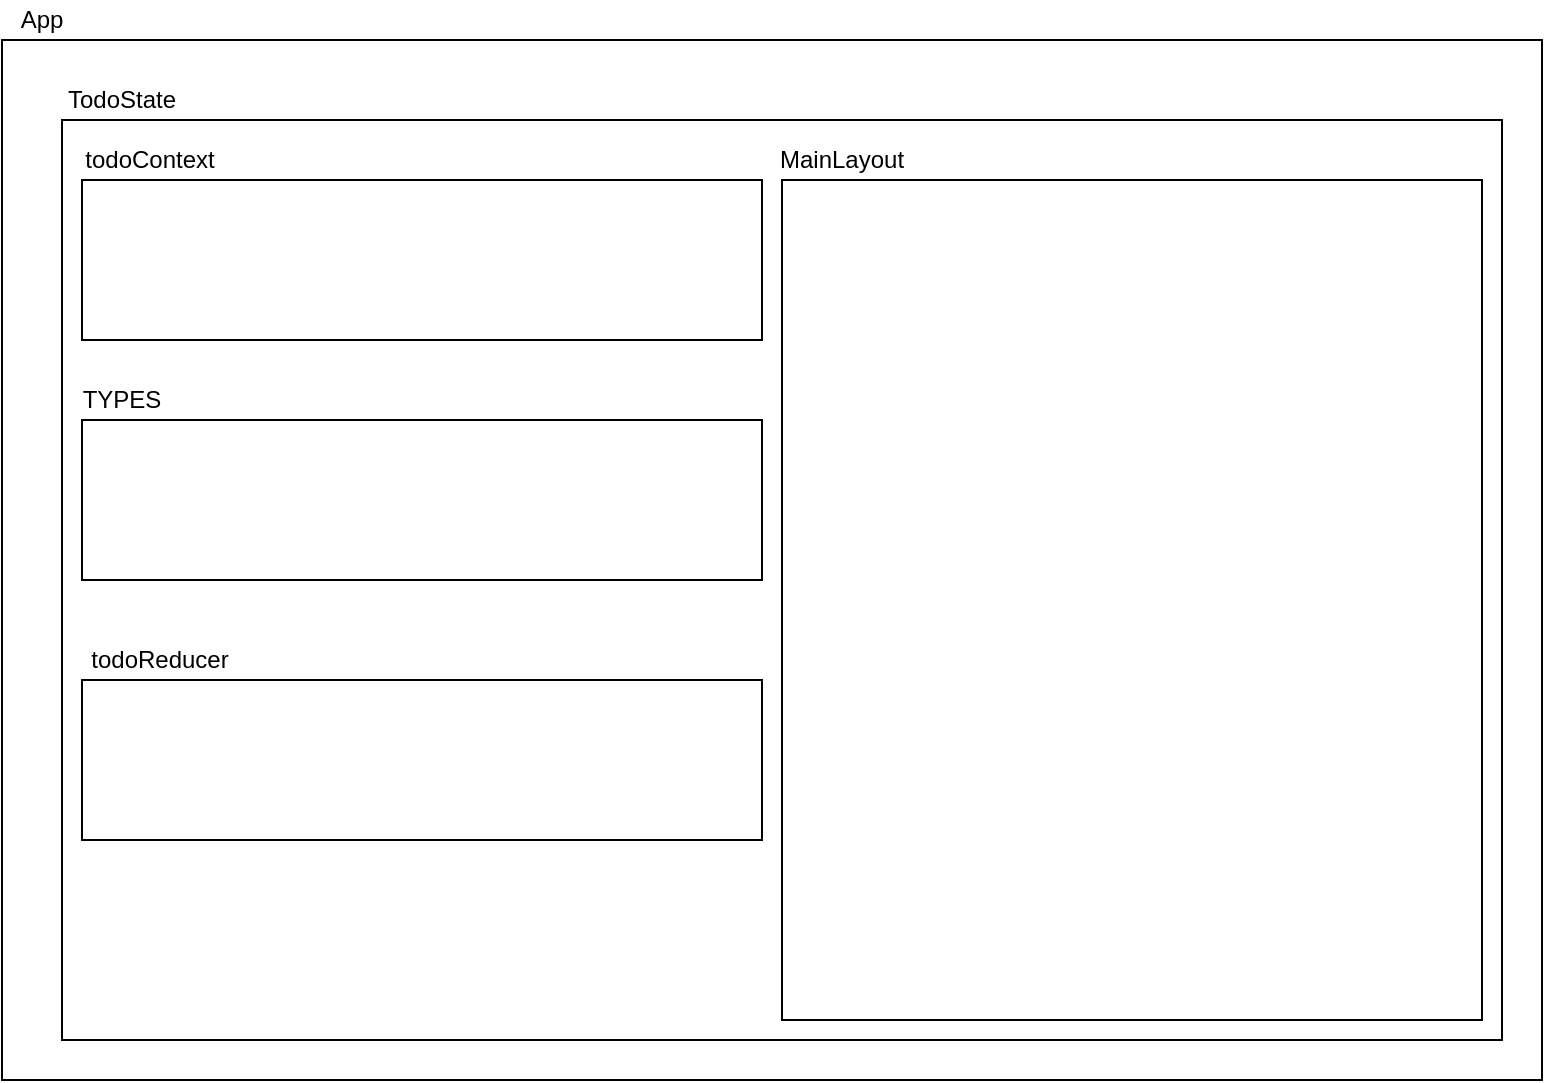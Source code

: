 <mxfile version="12.9.9" type="device"><diagram id="V08_wc3P0QRgI4VvILbZ" name="Page-1"><mxGraphModel dx="1106" dy="877" grid="1" gridSize="10" guides="1" tooltips="1" connect="1" arrows="1" fold="1" page="1" pageScale="1" pageWidth="827" pageHeight="1169" math="0" shadow="0"><root><mxCell id="0"/><mxCell id="1" parent="0"/><mxCell id="g8bbZauGZOwiZimV6a4j-1" value="" style="rounded=0;whiteSpace=wrap;html=1;" vertex="1" parent="1"><mxGeometry x="20" y="50" width="770" height="520" as="geometry"/></mxCell><mxCell id="g8bbZauGZOwiZimV6a4j-2" value="App" style="text;html=1;strokeColor=none;fillColor=none;align=center;verticalAlign=middle;whiteSpace=wrap;rounded=0;" vertex="1" parent="1"><mxGeometry x="20" y="30" width="40" height="20" as="geometry"/></mxCell><mxCell id="g8bbZauGZOwiZimV6a4j-3" value="" style="rounded=0;whiteSpace=wrap;html=1;" vertex="1" parent="1"><mxGeometry x="50" y="90" width="720" height="460" as="geometry"/></mxCell><mxCell id="g8bbZauGZOwiZimV6a4j-4" value="TodoState" style="text;html=1;strokeColor=none;fillColor=none;align=center;verticalAlign=middle;whiteSpace=wrap;rounded=0;" vertex="1" parent="1"><mxGeometry x="60" y="70" width="40" height="20" as="geometry"/></mxCell><mxCell id="g8bbZauGZOwiZimV6a4j-5" value="" style="rounded=0;whiteSpace=wrap;html=1;" vertex="1" parent="1"><mxGeometry x="410" y="120" width="350" height="420" as="geometry"/></mxCell><mxCell id="g8bbZauGZOwiZimV6a4j-6" value="MainLayout" style="text;html=1;strokeColor=none;fillColor=none;align=center;verticalAlign=middle;whiteSpace=wrap;rounded=0;" vertex="1" parent="1"><mxGeometry x="420" y="100" width="40" height="20" as="geometry"/></mxCell><mxCell id="g8bbZauGZOwiZimV6a4j-10" value="" style="rounded=0;whiteSpace=wrap;html=1;" vertex="1" parent="1"><mxGeometry x="60" y="120" width="340" height="80" as="geometry"/></mxCell><mxCell id="g8bbZauGZOwiZimV6a4j-11" value="todoContext" style="text;html=1;strokeColor=none;fillColor=none;align=center;verticalAlign=middle;whiteSpace=wrap;rounded=0;" vertex="1" parent="1"><mxGeometry x="74" y="100" width="40" height="20" as="geometry"/></mxCell><mxCell id="g8bbZauGZOwiZimV6a4j-12" value="TYPES" style="text;html=1;strokeColor=none;fillColor=none;align=center;verticalAlign=middle;whiteSpace=wrap;rounded=0;" vertex="1" parent="1"><mxGeometry x="60" y="220" width="40" height="20" as="geometry"/></mxCell><mxCell id="g8bbZauGZOwiZimV6a4j-14" value="todoReducer" style="text;html=1;strokeColor=none;fillColor=none;align=center;verticalAlign=middle;whiteSpace=wrap;rounded=0;" vertex="1" parent="1"><mxGeometry x="60" y="350" width="78" height="20" as="geometry"/></mxCell><mxCell id="g8bbZauGZOwiZimV6a4j-15" value="" style="rounded=0;whiteSpace=wrap;html=1;" vertex="1" parent="1"><mxGeometry x="60" y="240" width="340" height="80" as="geometry"/></mxCell><mxCell id="g8bbZauGZOwiZimV6a4j-16" value="" style="rounded=0;whiteSpace=wrap;html=1;" vertex="1" parent="1"><mxGeometry x="60" y="370" width="340" height="80" as="geometry"/></mxCell></root></mxGraphModel></diagram></mxfile>